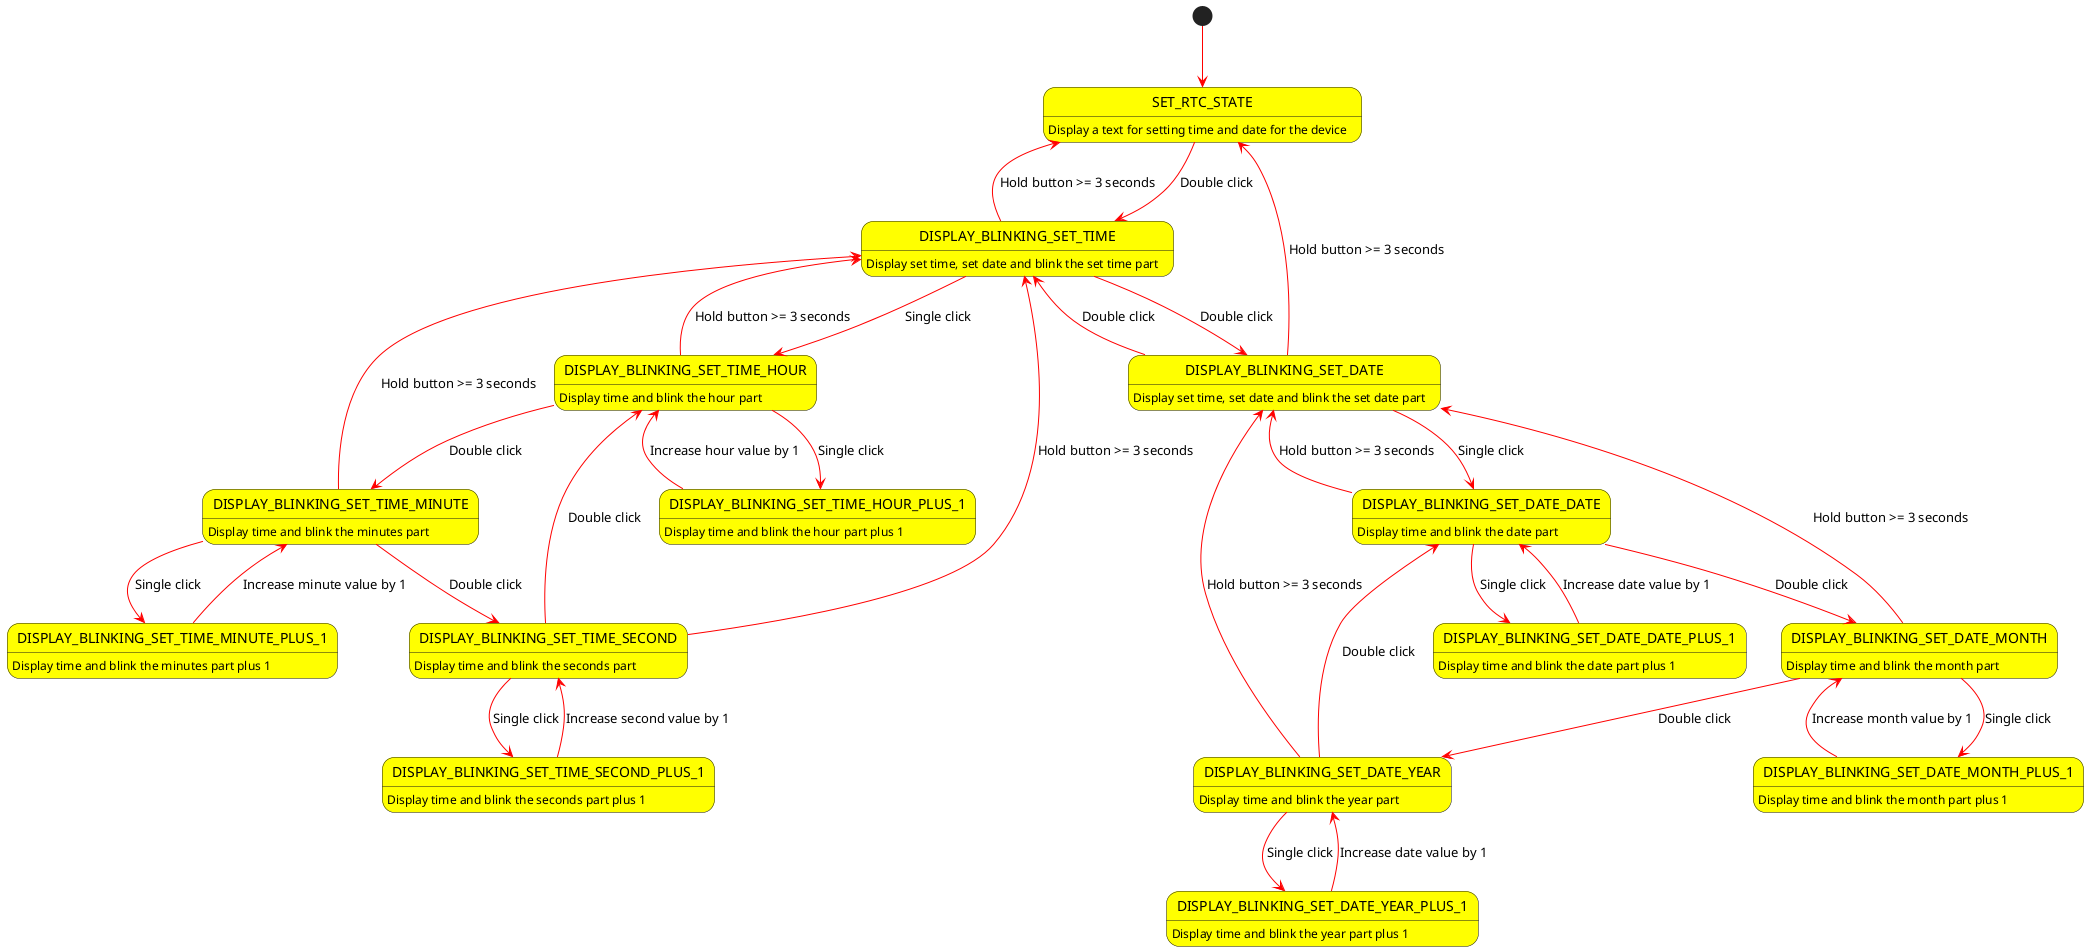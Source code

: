 @startuml system_manager
skinparam arrowcolor red
skinparam stateBackgroundColor yellow  

[*] --> SET_RTC_STATE
SET_RTC_STATE: Display a text for setting time and date for the device

DISPLAY_BLINKING_SET_TIME: Display set time, set date and blink the set time part

DISPLAY_BLINKING_SET_TIME_HOUR: Display time and blink the hour part
DISPLAY_BLINKING_SET_TIME_MINUTE: Display time and blink the minutes part
DISPLAY_BLINKING_SET_TIME_SECOND: Display time and blink the seconds part

DISPLAY_BLINKING_SET_TIME_HOUR_PLUS_1: Display time and blink the hour part plus 1
DISPLAY_BLINKING_SET_TIME_MINUTE_PLUS_1: Display time and blink the minutes part plus 1
DISPLAY_BLINKING_SET_TIME_SECOND_PLUS_1: Display time and blink the seconds part plus 1


DISPLAY_BLINKING_SET_DATE: Display set time, set date and blink the set date part

DISPLAY_BLINKING_SET_DATE_DATE: Display time and blink the date part
DISPLAY_BLINKING_SET_DATE_MONTH: Display time and blink the month part
DISPLAY_BLINKING_SET_DATE_YEAR: Display time and blink the year part

DISPLAY_BLINKING_SET_DATE_DATE_PLUS_1: Display time and blink the date part plus 1
DISPLAY_BLINKING_SET_DATE_MONTH_PLUS_1: Display time and blink the month part plus 1
DISPLAY_BLINKING_SET_DATE_YEAR_PLUS_1: Display time and blink the year part plus 1

SET_RTC_STATE --> DISPLAY_BLINKING_SET_TIME: Double click
DISPLAY_BLINKING_SET_TIME --> DISPLAY_BLINKING_SET_DATE: Double click
DISPLAY_BLINKING_SET_DATE --> DISPLAY_BLINKING_SET_TIME: Double click
DISPLAY_BLINKING_SET_TIME --> SET_RTC_STATE: Hold button >= 3 seconds
DISPLAY_BLINKING_SET_DATE --> SET_RTC_STATE: Hold button >= 3 seconds

DISPLAY_BLINKING_SET_TIME --> DISPLAY_BLINKING_SET_TIME_HOUR: Single click

DISPLAY_BLINKING_SET_TIME_HOUR --> DISPLAY_BLINKING_SET_TIME_HOUR_PLUS_1: Single click
DISPLAY_BLINKING_SET_TIME_HOUR_PLUS_1 --> DISPLAY_BLINKING_SET_TIME_HOUR: Increase hour value by 1
DISPLAY_BLINKING_SET_TIME_HOUR --> DISPLAY_BLINKING_SET_TIME_MINUTE: Double click
DISPLAY_BLINKING_SET_TIME_HOUR --> DISPLAY_BLINKING_SET_TIME: Hold button >= 3 seconds

DISPLAY_BLINKING_SET_TIME_MINUTE --> DISPLAY_BLINKING_SET_TIME_MINUTE_PLUS_1: Single click
DISPLAY_BLINKING_SET_TIME_MINUTE_PLUS_1 --> DISPLAY_BLINKING_SET_TIME_MINUTE: Increase minute value by 1
DISPLAY_BLINKING_SET_TIME_MINUTE --> DISPLAY_BLINKING_SET_TIME_SECOND: Double click
DISPLAY_BLINKING_SET_TIME_MINUTE --> DISPLAY_BLINKING_SET_TIME: Hold button >= 3 seconds

DISPLAY_BLINKING_SET_TIME_SECOND --> DISPLAY_BLINKING_SET_TIME_SECOND_PLUS_1: Single click
DISPLAY_BLINKING_SET_TIME_SECOND_PLUS_1 --> DISPLAY_BLINKING_SET_TIME_SECOND: Increase second value by 1
DISPLAY_BLINKING_SET_TIME_SECOND --> DISPLAY_BLINKING_SET_TIME_HOUR: Double click
DISPLAY_BLINKING_SET_TIME_SECOND --> DISPLAY_BLINKING_SET_TIME: Hold button >= 3 seconds


DISPLAY_BLINKING_SET_DATE --> DISPLAY_BLINKING_SET_DATE_DATE: Single click

DISPLAY_BLINKING_SET_DATE_DATE --> DISPLAY_BLINKING_SET_DATE_DATE_PLUS_1: Single click
DISPLAY_BLINKING_SET_DATE_DATE_PLUS_1 --> DISPLAY_BLINKING_SET_DATE_DATE: Increase date value by 1
DISPLAY_BLINKING_SET_DATE_DATE --> DISPLAY_BLINKING_SET_DATE_MONTH: Double click
DISPLAY_BLINKING_SET_DATE_DATE --> DISPLAY_BLINKING_SET_DATE: Hold button >= 3 seconds

DISPLAY_BLINKING_SET_DATE_MONTH --> DISPLAY_BLINKING_SET_DATE_MONTH_PLUS_1: Single click
DISPLAY_BLINKING_SET_DATE_MONTH_PLUS_1 --> DISPLAY_BLINKING_SET_DATE_MONTH: Increase month value by 1
DISPLAY_BLINKING_SET_DATE_MONTH --> DISPLAY_BLINKING_SET_DATE_YEAR: Double click
DISPLAY_BLINKING_SET_DATE_MONTH --> DISPLAY_BLINKING_SET_DATE: Hold button >= 3 seconds

DISPLAY_BLINKING_SET_DATE_YEAR --> DISPLAY_BLINKING_SET_DATE_YEAR_PLUS_1: Single click
DISPLAY_BLINKING_SET_DATE_YEAR_PLUS_1 --> DISPLAY_BLINKING_SET_DATE_YEAR: Increase date value by 1
DISPLAY_BLINKING_SET_DATE_YEAR --> DISPLAY_BLINKING_SET_DATE_DATE: Double click
DISPLAY_BLINKING_SET_DATE_YEAR --> DISPLAY_BLINKING_SET_DATE: Hold button >= 3 seconds

@enduml